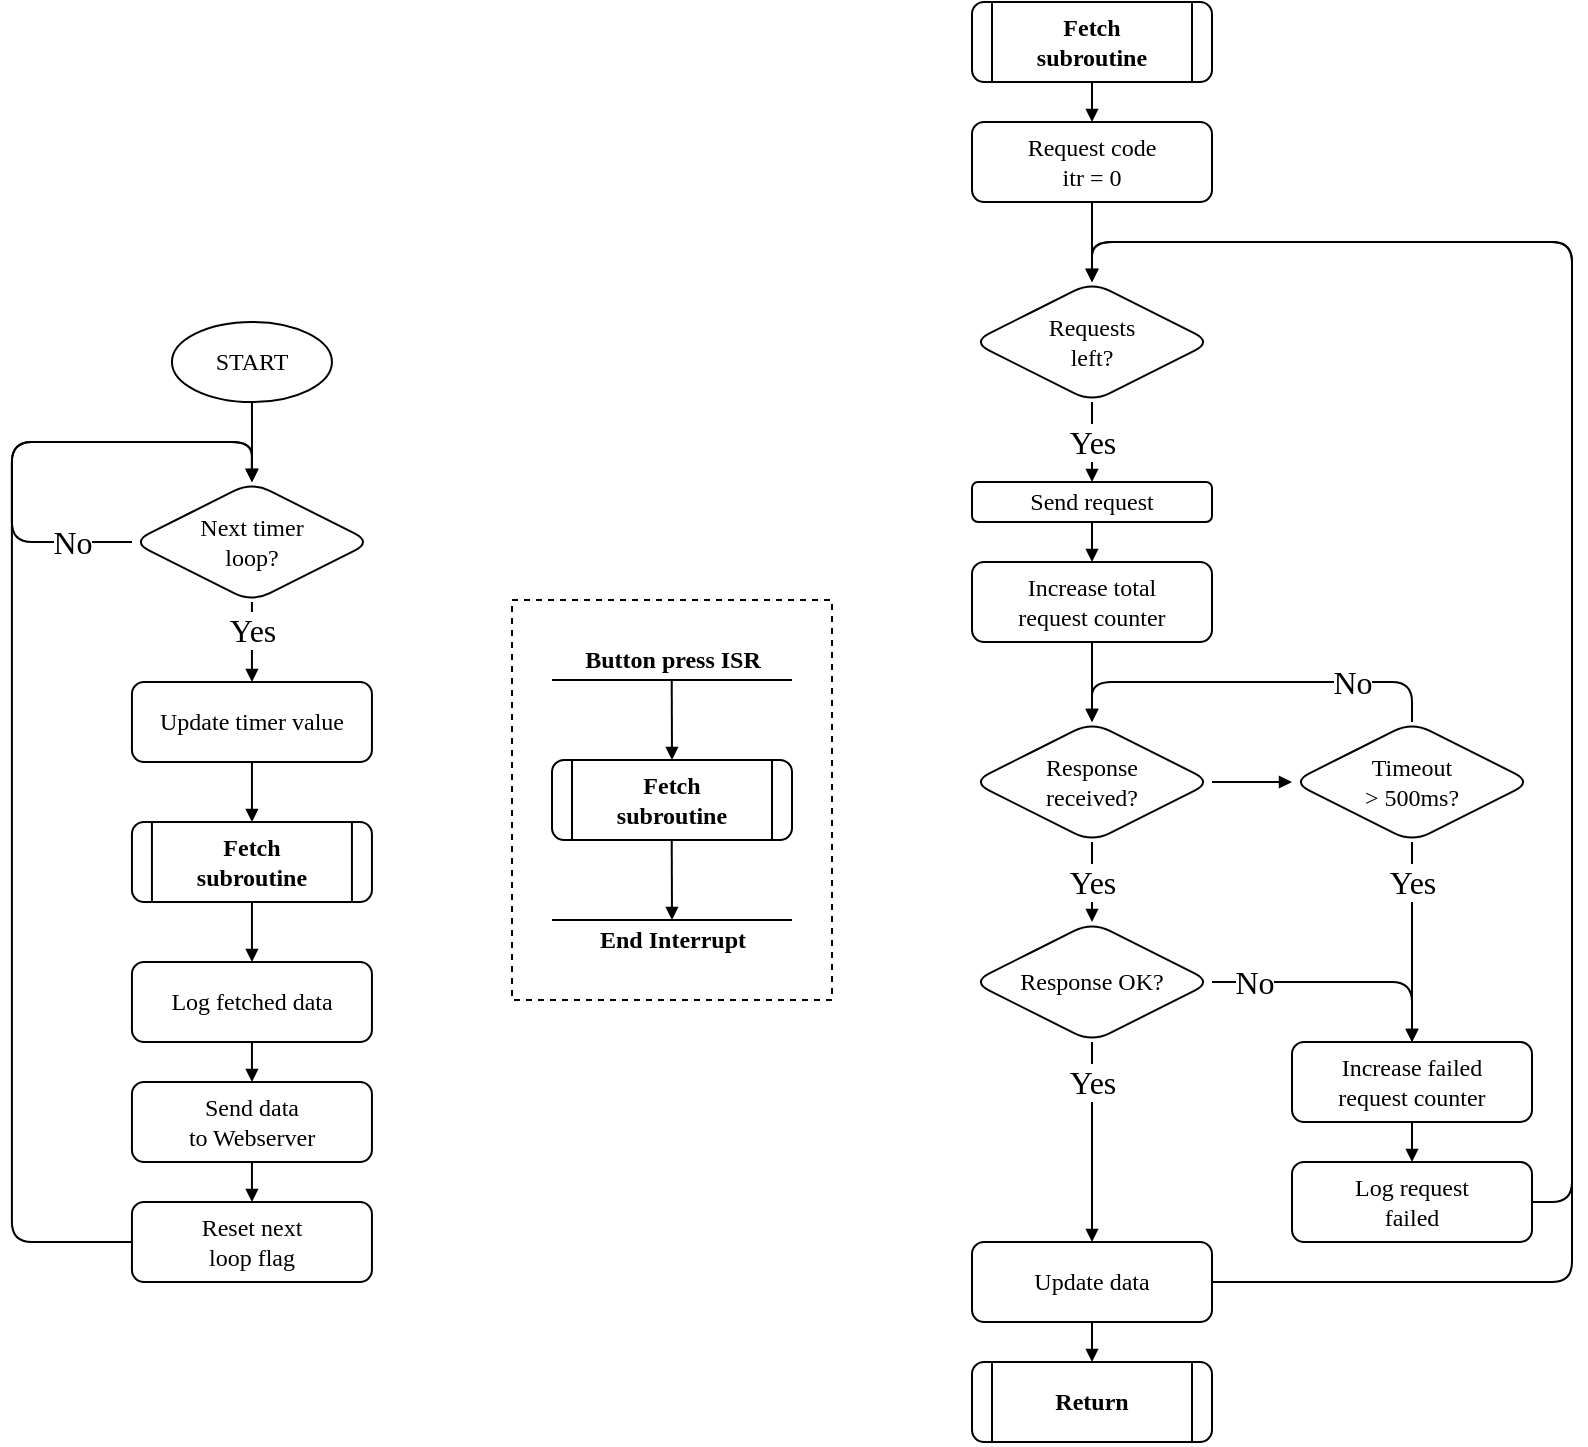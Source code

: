 <mxfile version="21.3.7" type="device">
  <diagram name="Page-1" id="7S6xRC4rpAH30ArMUwE_">
    <mxGraphModel dx="-370" dy="498" grid="1" gridSize="5" guides="1" tooltips="1" connect="1" arrows="1" fold="1" page="0" pageScale="1" pageWidth="1169" pageHeight="827" math="0" shadow="0">
      <root>
        <mxCell id="0" />
        <mxCell id="1" parent="0" />
        <mxCell id="lLOslBUi60POb3ONzHfv-1" style="edgeStyle=none;curved=1;rounded=0;orthogonalLoop=1;jettySize=auto;html=1;fontSize=12;startSize=8;endSize=4;fontFamily=Iosevka;endArrow=block;endFill=1;" edge="1" parent="1" source="lLOslBUi60POb3ONzHfv-3" target="lLOslBUi60POb3ONzHfv-66">
          <mxGeometry relative="1" as="geometry">
            <mxPoint x="1479.97" y="373.5" as="targetPoint" />
          </mxGeometry>
        </mxCell>
        <mxCell id="lLOslBUi60POb3ONzHfv-2" value="Yes" style="edgeLabel;html=1;align=center;verticalAlign=middle;resizable=0;points=[];fontSize=16;fontFamily=Iosevka;" vertex="1" connectable="0" parent="lLOslBUi60POb3ONzHfv-1">
          <mxGeometry x="-0.264" y="-1" relative="1" as="geometry">
            <mxPoint x="1" y="-1" as="offset" />
          </mxGeometry>
        </mxCell>
        <mxCell id="lLOslBUi60POb3ONzHfv-92" style="edgeStyle=orthogonalEdgeStyle;rounded=1;orthogonalLoop=1;jettySize=auto;html=1;fontSize=12;startSize=8;endSize=4;exitX=0;exitY=0.5;exitDx=0;exitDy=0;fontFamily=Iosevka;endArrow=block;endFill=1;" edge="1" parent="1" source="lLOslBUi60POb3ONzHfv-3" target="lLOslBUi60POb3ONzHfv-3">
          <mxGeometry relative="1" as="geometry">
            <mxPoint x="1479.97" y="275" as="targetPoint" />
            <Array as="points">
              <mxPoint x="1359.97" y="310" />
              <mxPoint x="1359.97" y="260" />
              <mxPoint x="1479.97" y="260" />
            </Array>
          </mxGeometry>
        </mxCell>
        <mxCell id="lLOslBUi60POb3ONzHfv-97" value="No" style="edgeLabel;html=1;align=center;verticalAlign=middle;resizable=0;points=[];fontSize=16;fontFamily=Iosevka;" vertex="1" connectable="0" parent="lLOslBUi60POb3ONzHfv-92">
          <mxGeometry x="-0.735" y="-1" relative="1" as="geometry">
            <mxPoint x="3" y="1" as="offset" />
          </mxGeometry>
        </mxCell>
        <mxCell id="lLOslBUi60POb3ONzHfv-3" value="Next timer&lt;br&gt;loop?" style="rhombus;whiteSpace=wrap;html=1;fontFamily=Iosevka;fontSize=12;strokeWidth=1;rounded=1;" vertex="1" parent="1">
          <mxGeometry x="1419.97" y="280" width="120" height="60" as="geometry" />
        </mxCell>
        <mxCell id="lLOslBUi60POb3ONzHfv-4" style="edgeStyle=orthogonalEdgeStyle;rounded=1;orthogonalLoop=1;jettySize=auto;html=1;exitX=0.5;exitY=1;exitDx=0;exitDy=0;exitPerimeter=0;entryX=0.5;entryY=0;entryDx=0;entryDy=0;fontFamily=Iosevka;endArrow=block;endFill=1;endSize=4;startSize=8;" edge="1" parent="1" source="lLOslBUi60POb3ONzHfv-5" target="lLOslBUi60POb3ONzHfv-3">
          <mxGeometry relative="1" as="geometry">
            <Array as="points">
              <mxPoint x="1479.97" y="255" />
              <mxPoint x="1479.97" y="255" />
            </Array>
          </mxGeometry>
        </mxCell>
        <mxCell id="lLOslBUi60POb3ONzHfv-5" value="START" style="strokeWidth=1;html=1;shape=mxgraph.flowchart.start_1;whiteSpace=wrap;fontFamily=Iosevka;rounded=1;" vertex="1" parent="1">
          <mxGeometry x="1439.97" y="200" width="80" height="40" as="geometry" />
        </mxCell>
        <mxCell id="lLOslBUi60POb3ONzHfv-111" style="edgeStyle=none;curved=1;rounded=0;orthogonalLoop=1;jettySize=auto;html=1;fontSize=12;startSize=8;endSize=4;endArrow=block;endFill=1;fontFamily=Iosevka;" edge="1" parent="1" source="lLOslBUi60POb3ONzHfv-7" target="lLOslBUi60POb3ONzHfv-24">
          <mxGeometry relative="1" as="geometry" />
        </mxCell>
        <mxCell id="lLOslBUi60POb3ONzHfv-7" value="Request code&lt;br&gt;itr = 0" style="rounded=1;whiteSpace=wrap;html=1;fontSize=12;glass=0;strokeWidth=1;shadow=0;fontFamily=Iosevka;container=0;" vertex="1" parent="1">
          <mxGeometry x="1840" y="100" width="120" height="40" as="geometry" />
        </mxCell>
        <mxCell id="lLOslBUi60POb3ONzHfv-8" style="edgeStyle=none;curved=1;rounded=0;orthogonalLoop=1;jettySize=auto;html=1;fontSize=12;startSize=8;endSize=4;endArrow=block;endFill=1;fontFamily=Iosevka;" edge="1" parent="1" source="lLOslBUi60POb3ONzHfv-9" target="lLOslBUi60POb3ONzHfv-75">
          <mxGeometry relative="1" as="geometry">
            <mxPoint x="1869" y="369" as="targetPoint" />
          </mxGeometry>
        </mxCell>
        <mxCell id="lLOslBUi60POb3ONzHfv-9" value="Send request" style="rounded=1;whiteSpace=wrap;html=1;fontSize=12;glass=0;strokeWidth=1;shadow=0;fontFamily=Iosevka;container=0;" vertex="1" parent="1">
          <mxGeometry x="1840" y="280" width="120" height="20" as="geometry" />
        </mxCell>
        <mxCell id="lLOslBUi60POb3ONzHfv-20" style="edgeStyle=none;curved=1;rounded=0;orthogonalLoop=1;jettySize=auto;html=1;exitX=0.5;exitY=1;exitDx=0;exitDy=0;fontSize=12;startSize=8;endSize=4;endArrow=block;endFill=1;fontFamily=Iosevka;" edge="1" parent="1" source="lLOslBUi60POb3ONzHfv-24" target="lLOslBUi60POb3ONzHfv-9">
          <mxGeometry relative="1" as="geometry" />
        </mxCell>
        <mxCell id="lLOslBUi60POb3ONzHfv-21" value="Yes" style="edgeLabel;html=1;align=center;verticalAlign=middle;resizable=0;points=[];fontSize=16;fontFamily=Iosevka;" vertex="1" connectable="0" parent="lLOslBUi60POb3ONzHfv-20">
          <mxGeometry x="-0.429" relative="1" as="geometry">
            <mxPoint y="8" as="offset" />
          </mxGeometry>
        </mxCell>
        <mxCell id="lLOslBUi60POb3ONzHfv-24" value="Requests&lt;br&gt;left?" style="rhombus;whiteSpace=wrap;html=1;fontFamily=Iosevka;fontSize=12;strokeWidth=1;rounded=1;" vertex="1" parent="1">
          <mxGeometry x="1840" y="180" width="120" height="60" as="geometry" />
        </mxCell>
        <mxCell id="lLOslBUi60POb3ONzHfv-25" style="edgeStyle=none;curved=1;rounded=0;orthogonalLoop=1;jettySize=auto;html=1;fontSize=12;startSize=8;endSize=4;fontFamily=Iosevka;endArrow=block;endFill=1;" edge="1" parent="1" source="lLOslBUi60POb3ONzHfv-26" target="lLOslBUi60POb3ONzHfv-71">
          <mxGeometry relative="1" as="geometry" />
        </mxCell>
        <mxCell id="lLOslBUi60POb3ONzHfv-26" value="Log fetched data" style="rounded=1;whiteSpace=wrap;html=1;fontSize=12;glass=0;strokeWidth=1;shadow=0;fontFamily=Iosevka;container=0;" vertex="1" parent="1">
          <mxGeometry x="1419.97" y="520" width="120" height="40" as="geometry" />
        </mxCell>
        <mxCell id="lLOslBUi60POb3ONzHfv-29" style="edgeStyle=none;curved=1;rounded=0;orthogonalLoop=1;jettySize=auto;html=1;fontSize=12;startSize=8;endSize=4;endArrow=block;endFill=1;fontFamily=Iosevka;" edge="1" parent="1" source="lLOslBUi60POb3ONzHfv-32" target="lLOslBUi60POb3ONzHfv-37">
          <mxGeometry relative="1" as="geometry" />
        </mxCell>
        <mxCell id="lLOslBUi60POb3ONzHfv-30" style="edgeStyle=none;curved=1;rounded=0;orthogonalLoop=1;jettySize=auto;html=1;fontSize=12;startSize=8;endSize=4;endArrow=block;endFill=1;fontFamily=Iosevka;" edge="1" parent="1" source="lLOslBUi60POb3ONzHfv-32" target="lLOslBUi60POb3ONzHfv-44">
          <mxGeometry relative="1" as="geometry" />
        </mxCell>
        <mxCell id="lLOslBUi60POb3ONzHfv-31" value="Yes" style="edgeLabel;html=1;align=center;verticalAlign=middle;resizable=0;points=[];fontSize=16;fontFamily=Iosevka;" vertex="1" connectable="0" parent="lLOslBUi60POb3ONzHfv-30">
          <mxGeometry x="-0.225" y="-2" relative="1" as="geometry">
            <mxPoint x="2" y="4" as="offset" />
          </mxGeometry>
        </mxCell>
        <mxCell id="lLOslBUi60POb3ONzHfv-32" value="Response&lt;br&gt;received?" style="rhombus;whiteSpace=wrap;html=1;fontFamily=Iosevka;fontSize=12;strokeWidth=1;rounded=1;" vertex="1" parent="1">
          <mxGeometry x="1840" y="400" width="120" height="60" as="geometry" />
        </mxCell>
        <mxCell id="lLOslBUi60POb3ONzHfv-102" style="edgeStyle=orthogonalEdgeStyle;rounded=1;orthogonalLoop=1;jettySize=auto;html=1;entryX=0.5;entryY=0;entryDx=0;entryDy=0;fontSize=12;startSize=8;endSize=4;endArrow=block;endFill=1;fontFamily=Iosevka;" edge="1" parent="1" source="lLOslBUi60POb3ONzHfv-37" target="lLOslBUi60POb3ONzHfv-32">
          <mxGeometry relative="1" as="geometry">
            <Array as="points">
              <mxPoint x="2060" y="380" />
              <mxPoint x="1900" y="380" />
            </Array>
          </mxGeometry>
        </mxCell>
        <mxCell id="lLOslBUi60POb3ONzHfv-103" value="No" style="edgeLabel;html=1;align=center;verticalAlign=middle;resizable=0;points=[];fontSize=16;fontFamily=Iosevka;" vertex="1" connectable="0" parent="lLOslBUi60POb3ONzHfv-102">
          <mxGeometry x="-0.59" relative="1" as="geometry">
            <mxPoint x="-9" as="offset" />
          </mxGeometry>
        </mxCell>
        <mxCell id="lLOslBUi60POb3ONzHfv-106" style="edgeStyle=none;curved=1;rounded=0;orthogonalLoop=1;jettySize=auto;html=1;fontSize=12;startSize=8;endSize=4;endArrow=block;endFill=1;fontFamily=Iosevka;" edge="1" parent="1" source="lLOslBUi60POb3ONzHfv-37" target="lLOslBUi60POb3ONzHfv-39">
          <mxGeometry relative="1" as="geometry" />
        </mxCell>
        <mxCell id="lLOslBUi60POb3ONzHfv-107" value="Yes" style="edgeLabel;html=1;align=center;verticalAlign=middle;resizable=0;points=[];fontSize=16;fontFamily=Iosevka;" vertex="1" connectable="0" parent="lLOslBUi60POb3ONzHfv-106">
          <mxGeometry x="-0.56" relative="1" as="geometry">
            <mxPoint y="-2" as="offset" />
          </mxGeometry>
        </mxCell>
        <mxCell id="lLOslBUi60POb3ONzHfv-37" value="Timeout&lt;br&gt;&amp;gt; 500ms?" style="rhombus;whiteSpace=wrap;html=1;fontFamily=Iosevka;fontSize=12;strokeWidth=1;rounded=1;" vertex="1" parent="1">
          <mxGeometry x="2000" y="400" width="120" height="60" as="geometry" />
        </mxCell>
        <mxCell id="lLOslBUi60POb3ONzHfv-38" style="edgeStyle=none;curved=1;rounded=0;orthogonalLoop=1;jettySize=auto;html=1;fontSize=12;startSize=8;endSize=4;endArrow=block;endFill=1;fontFamily=Iosevka;" edge="1" parent="1" source="lLOslBUi60POb3ONzHfv-39" target="lLOslBUi60POb3ONzHfv-73">
          <mxGeometry relative="1" as="geometry" />
        </mxCell>
        <mxCell id="lLOslBUi60POb3ONzHfv-39" value="Increase failed&lt;br&gt;request counter" style="rounded=1;whiteSpace=wrap;html=1;fontSize=12;glass=0;strokeWidth=1;shadow=0;fontFamily=Iosevka;container=0;" vertex="1" parent="1">
          <mxGeometry x="2000" y="560" width="120" height="40" as="geometry" />
        </mxCell>
        <mxCell id="lLOslBUi60POb3ONzHfv-42" style="edgeStyle=none;curved=1;rounded=0;orthogonalLoop=1;jettySize=auto;html=1;fontSize=12;startSize=8;endSize=4;endArrow=block;endFill=1;fontFamily=Iosevka;" edge="1" parent="1" source="lLOslBUi60POb3ONzHfv-44" target="lLOslBUi60POb3ONzHfv-46">
          <mxGeometry relative="1" as="geometry" />
        </mxCell>
        <mxCell id="lLOslBUi60POb3ONzHfv-43" value="Yes" style="edgeLabel;html=1;align=center;verticalAlign=middle;resizable=0;points=[];fontSize=16;fontFamily=Iosevka;" vertex="1" connectable="0" parent="lLOslBUi60POb3ONzHfv-42">
          <mxGeometry x="-0.6" relative="1" as="geometry">
            <mxPoint as="offset" />
          </mxGeometry>
        </mxCell>
        <mxCell id="lLOslBUi60POb3ONzHfv-104" style="edgeStyle=orthogonalEdgeStyle;rounded=1;orthogonalLoop=1;jettySize=auto;html=1;entryX=0.5;entryY=0;entryDx=0;entryDy=0;fontSize=12;startSize=8;endSize=4;endArrow=block;endFill=1;fontFamily=Iosevka;" edge="1" parent="1" source="lLOslBUi60POb3ONzHfv-44" target="lLOslBUi60POb3ONzHfv-39">
          <mxGeometry relative="1" as="geometry" />
        </mxCell>
        <mxCell id="lLOslBUi60POb3ONzHfv-105" value="No" style="edgeLabel;html=1;align=center;verticalAlign=middle;resizable=0;points=[];fontSize=16;fontFamily=Iosevka;" vertex="1" connectable="0" parent="lLOslBUi60POb3ONzHfv-104">
          <mxGeometry x="-0.672" relative="1" as="geometry">
            <mxPoint x="-1" as="offset" />
          </mxGeometry>
        </mxCell>
        <mxCell id="lLOslBUi60POb3ONzHfv-44" value="Response OK?" style="rhombus;whiteSpace=wrap;html=1;fontFamily=Iosevka;fontSize=12;strokeWidth=1;rounded=1;" vertex="1" parent="1">
          <mxGeometry x="1840" y="500" width="120" height="60" as="geometry" />
        </mxCell>
        <mxCell id="lLOslBUi60POb3ONzHfv-109" style="edgeStyle=orthogonalEdgeStyle;rounded=1;orthogonalLoop=1;jettySize=auto;html=1;entryX=0.5;entryY=0;entryDx=0;entryDy=0;fontSize=12;startSize=8;endSize=4;endArrow=block;endFill=1;fontFamily=Iosevka;" edge="1" parent="1" source="lLOslBUi60POb3ONzHfv-46" target="lLOslBUi60POb3ONzHfv-24">
          <mxGeometry relative="1" as="geometry">
            <Array as="points">
              <mxPoint x="2140" y="680" />
              <mxPoint x="2140" y="160" />
              <mxPoint x="1900" y="160" />
            </Array>
          </mxGeometry>
        </mxCell>
        <mxCell id="lLOslBUi60POb3ONzHfv-110" style="edgeStyle=none;curved=1;rounded=0;orthogonalLoop=1;jettySize=auto;html=1;fontSize=12;startSize=8;endSize=4;endArrow=block;endFill=1;fontFamily=Iosevka;" edge="1" parent="1" source="lLOslBUi60POb3ONzHfv-46" target="lLOslBUi60POb3ONzHfv-79">
          <mxGeometry relative="1" as="geometry" />
        </mxCell>
        <mxCell id="lLOslBUi60POb3ONzHfv-46" value="Update data" style="rounded=1;whiteSpace=wrap;html=1;fontSize=12;glass=0;strokeWidth=1;shadow=0;fontFamily=Iosevka;container=0;" vertex="1" parent="1">
          <mxGeometry x="1840" y="660" width="120" height="40" as="geometry" />
        </mxCell>
        <mxCell id="lLOslBUi60POb3ONzHfv-99" style="edgeStyle=none;curved=1;rounded=0;orthogonalLoop=1;jettySize=auto;html=1;fontSize=12;startSize=8;endSize=4;endArrow=block;endFill=1;" edge="1" parent="1" source="lLOslBUi60POb3ONzHfv-66" target="lLOslBUi60POb3ONzHfv-62">
          <mxGeometry relative="1" as="geometry" />
        </mxCell>
        <mxCell id="lLOslBUi60POb3ONzHfv-66" value="Update timer value" style="rounded=1;whiteSpace=wrap;html=1;fontSize=12;glass=0;strokeWidth=1;shadow=0;fontFamily=Iosevka;" vertex="1" parent="1">
          <mxGeometry x="1419.97" y="380" width="120" height="40" as="geometry" />
        </mxCell>
        <mxCell id="lLOslBUi60POb3ONzHfv-90" style="edgeStyle=orthogonalEdgeStyle;rounded=1;orthogonalLoop=1;jettySize=auto;html=1;fontSize=12;startSize=8;endSize=4;entryX=0.5;entryY=0;entryDx=0;entryDy=0;fontFamily=Iosevka;endArrow=block;endFill=1;" edge="1" parent="1" source="lLOslBUi60POb3ONzHfv-68" target="lLOslBUi60POb3ONzHfv-3">
          <mxGeometry relative="1" as="geometry">
            <mxPoint x="1499.97" y="265" as="targetPoint" />
            <Array as="points">
              <mxPoint x="1359.97" y="660" />
              <mxPoint x="1359.97" y="260" />
              <mxPoint x="1479.97" y="260" />
            </Array>
          </mxGeometry>
        </mxCell>
        <mxCell id="lLOslBUi60POb3ONzHfv-68" value="Reset next&lt;br&gt;loop flag" style="rounded=1;whiteSpace=wrap;html=1;fontSize=12;glass=0;strokeWidth=1;shadow=0;fontFamily=Iosevka;" vertex="1" parent="1">
          <mxGeometry x="1419.97" y="640" width="120" height="40" as="geometry" />
        </mxCell>
        <mxCell id="lLOslBUi60POb3ONzHfv-70" style="edgeStyle=none;curved=1;rounded=0;orthogonalLoop=1;jettySize=auto;html=1;entryX=0.5;entryY=0;entryDx=0;entryDy=0;fontSize=12;startSize=8;endSize=4;fontFamily=Iosevka;endArrow=block;endFill=1;" edge="1" parent="1" source="lLOslBUi60POb3ONzHfv-71" target="lLOslBUi60POb3ONzHfv-68">
          <mxGeometry relative="1" as="geometry" />
        </mxCell>
        <mxCell id="lLOslBUi60POb3ONzHfv-71" value="Send data&lt;br&gt;to Webserver" style="rounded=1;whiteSpace=wrap;html=1;fontSize=12;glass=0;strokeWidth=1;shadow=0;fontFamily=Iosevka;" vertex="1" parent="1">
          <mxGeometry x="1419.97" y="580" width="120" height="40" as="geometry" />
        </mxCell>
        <mxCell id="lLOslBUi60POb3ONzHfv-108" style="edgeStyle=orthogonalEdgeStyle;rounded=1;orthogonalLoop=1;jettySize=auto;html=1;entryX=0.5;entryY=0;entryDx=0;entryDy=0;fontSize=12;startSize=8;endSize=4;endArrow=block;endFill=1;fontFamily=Iosevka;" edge="1" parent="1" source="lLOslBUi60POb3ONzHfv-73" target="lLOslBUi60POb3ONzHfv-24">
          <mxGeometry relative="1" as="geometry">
            <Array as="points">
              <mxPoint x="2140" y="640" />
              <mxPoint x="2140" y="160" />
              <mxPoint x="1900" y="160" />
            </Array>
          </mxGeometry>
        </mxCell>
        <mxCell id="lLOslBUi60POb3ONzHfv-73" value="Log request&lt;br&gt;failed" style="rounded=1;whiteSpace=wrap;html=1;fontSize=12;glass=0;strokeWidth=1;shadow=0;fontFamily=Iosevka;container=0;" vertex="1" parent="1">
          <mxGeometry x="2000" y="620" width="120" height="40" as="geometry" />
        </mxCell>
        <mxCell id="lLOslBUi60POb3ONzHfv-74" style="edgeStyle=none;curved=1;rounded=0;orthogonalLoop=1;jettySize=auto;html=1;fontSize=12;startSize=8;endSize=4;endArrow=block;endFill=1;fontFamily=Iosevka;" edge="1" parent="1" source="lLOslBUi60POb3ONzHfv-75" target="lLOslBUi60POb3ONzHfv-32">
          <mxGeometry relative="1" as="geometry" />
        </mxCell>
        <mxCell id="lLOslBUi60POb3ONzHfv-75" value="Increase total&lt;br&gt;request counter" style="rounded=1;whiteSpace=wrap;html=1;fontSize=12;glass=0;strokeWidth=1;shadow=0;fontFamily=Iosevka;container=0;" vertex="1" parent="1">
          <mxGeometry x="1840" y="320" width="120" height="40" as="geometry" />
        </mxCell>
        <mxCell id="lLOslBUi60POb3ONzHfv-77" value="" style="group;fontFamily=Iosevka;" vertex="1" connectable="0" parent="1">
          <mxGeometry x="1419.97" y="450" width="120" height="40" as="geometry" />
        </mxCell>
        <mxCell id="lLOslBUi60POb3ONzHfv-62" value="&lt;b&gt;Fetch&lt;br&gt;subroutine&lt;/b&gt;" style="rounded=1;whiteSpace=wrap;html=1;fontSize=12;glass=0;strokeWidth=1;shadow=0;fontFamily=Iosevka;container=0;" vertex="1" parent="lLOslBUi60POb3ONzHfv-77">
          <mxGeometry width="120" height="40" as="geometry" />
        </mxCell>
        <mxCell id="lLOslBUi60POb3ONzHfv-63" value="" style="endArrow=none;html=1;rounded=0;fontSize=12;startSize=8;endSize=8;curved=1;strokeWidth=1;fontFamily=Iosevka;" edge="1" parent="lLOslBUi60POb3ONzHfv-77">
          <mxGeometry width="50" height="50" relative="1" as="geometry">
            <mxPoint x="10" y="40" as="sourcePoint" />
            <mxPoint x="10" as="targetPoint" />
          </mxGeometry>
        </mxCell>
        <mxCell id="lLOslBUi60POb3ONzHfv-64" value="" style="endArrow=none;html=1;rounded=0;fontSize=12;startSize=8;endSize=8;curved=1;strokeWidth=1;fontFamily=Iosevka;" edge="1" parent="lLOslBUi60POb3ONzHfv-77">
          <mxGeometry width="50" height="50" relative="1" as="geometry">
            <mxPoint x="110" y="40" as="sourcePoint" />
            <mxPoint x="110" as="targetPoint" />
          </mxGeometry>
        </mxCell>
        <mxCell id="lLOslBUi60POb3ONzHfv-78" value="" style="group;fontFamily=Iosevka;" vertex="1" connectable="0" parent="1">
          <mxGeometry x="1840" y="720" width="120" height="40" as="geometry" />
        </mxCell>
        <mxCell id="lLOslBUi60POb3ONzHfv-79" value="&lt;b&gt;Return&lt;/b&gt;" style="rounded=1;whiteSpace=wrap;html=1;fontSize=12;glass=0;strokeWidth=1;shadow=0;fontFamily=Iosevka;container=0;" vertex="1" parent="lLOslBUi60POb3ONzHfv-78">
          <mxGeometry width="120" height="40" as="geometry" />
        </mxCell>
        <mxCell id="lLOslBUi60POb3ONzHfv-80" value="" style="endArrow=none;html=1;rounded=0;fontSize=12;startSize=8;endSize=8;curved=1;strokeWidth=1;fontFamily=Iosevka;" edge="1" parent="lLOslBUi60POb3ONzHfv-78">
          <mxGeometry width="50" height="50" relative="1" as="geometry">
            <mxPoint x="10" y="40" as="sourcePoint" />
            <mxPoint x="10" as="targetPoint" />
          </mxGeometry>
        </mxCell>
        <mxCell id="lLOslBUi60POb3ONzHfv-81" value="" style="endArrow=none;html=1;rounded=0;fontSize=12;startSize=8;endSize=8;curved=1;strokeWidth=1;fontFamily=Iosevka;" edge="1" parent="lLOslBUi60POb3ONzHfv-78">
          <mxGeometry width="50" height="50" relative="1" as="geometry">
            <mxPoint x="110" y="40" as="sourcePoint" />
            <mxPoint x="110" as="targetPoint" />
          </mxGeometry>
        </mxCell>
        <mxCell id="lLOslBUi60POb3ONzHfv-89" value="" style="group" vertex="1" connectable="0" parent="1">
          <mxGeometry x="1610" y="339" width="160" height="200" as="geometry" />
        </mxCell>
        <mxCell id="lLOslBUi60POb3ONzHfv-88" value="" style="rounded=0;whiteSpace=wrap;html=1;fontSize=16;fillColor=none;dashed=1;" vertex="1" parent="lLOslBUi60POb3ONzHfv-89">
          <mxGeometry width="160" height="200" as="geometry" />
        </mxCell>
        <mxCell id="lLOslBUi60POb3ONzHfv-11" value="Button press ISR" style="text;html=1;align=center;verticalAlign=middle;resizable=0;points=[];autosize=1;strokeColor=none;fillColor=none;fontSize=12;fontFamily=Iosevka;fontStyle=1;container=0;rounded=1;" vertex="1" parent="lLOslBUi60POb3ONzHfv-89">
          <mxGeometry x="20" y="15" width="120" height="30" as="geometry" />
        </mxCell>
        <mxCell id="lLOslBUi60POb3ONzHfv-12" value="" style="endArrow=none;html=1;rounded=1;fontSize=12;startSize=8;endSize=8;curved=1;" edge="1" parent="lLOslBUi60POb3ONzHfv-89">
          <mxGeometry width="50" height="50" relative="1" as="geometry">
            <mxPoint x="20" y="40" as="sourcePoint" />
            <mxPoint x="140" y="40" as="targetPoint" />
          </mxGeometry>
        </mxCell>
        <mxCell id="lLOslBUi60POb3ONzHfv-13" value="" style="endArrow=none;html=1;rounded=1;fontSize=12;startSize=8;endSize=8;curved=1;" edge="1" parent="lLOslBUi60POb3ONzHfv-89">
          <mxGeometry width="50" height="50" relative="1" as="geometry">
            <mxPoint x="20" y="160" as="sourcePoint" />
            <mxPoint x="140" y="160" as="targetPoint" />
          </mxGeometry>
        </mxCell>
        <mxCell id="lLOslBUi60POb3ONzHfv-14" value="End Interrupt" style="text;html=1;align=center;verticalAlign=middle;resizable=0;points=[];autosize=1;strokeColor=none;fillColor=none;fontSize=12;fontFamily=Iosevka;fontStyle=1;container=0;rounded=1;" vertex="1" parent="lLOslBUi60POb3ONzHfv-89">
          <mxGeometry x="30" y="155" width="100" height="30" as="geometry" />
        </mxCell>
        <mxCell id="lLOslBUi60POb3ONzHfv-82" value="" style="group" vertex="1" connectable="0" parent="lLOslBUi60POb3ONzHfv-89">
          <mxGeometry x="20" y="80" width="120" height="40" as="geometry" />
        </mxCell>
        <mxCell id="lLOslBUi60POb3ONzHfv-83" value="&lt;b&gt;Fetch&lt;br&gt;subroutine&lt;/b&gt;" style="rounded=1;whiteSpace=wrap;html=1;fontSize=12;glass=0;strokeWidth=1;shadow=0;fontFamily=Iosevka;container=0;" vertex="1" parent="lLOslBUi60POb3ONzHfv-82">
          <mxGeometry width="120" height="40" as="geometry" />
        </mxCell>
        <mxCell id="lLOslBUi60POb3ONzHfv-84" value="" style="endArrow=none;html=1;rounded=0;fontSize=12;startSize=8;endSize=8;curved=1;strokeWidth=1;" edge="1" parent="lLOslBUi60POb3ONzHfv-82">
          <mxGeometry width="50" height="50" relative="1" as="geometry">
            <mxPoint x="10" y="40" as="sourcePoint" />
            <mxPoint x="10" as="targetPoint" />
          </mxGeometry>
        </mxCell>
        <mxCell id="lLOslBUi60POb3ONzHfv-85" value="" style="endArrow=none;html=1;rounded=0;fontSize=12;startSize=8;endSize=8;curved=1;strokeWidth=1;" edge="1" parent="lLOslBUi60POb3ONzHfv-82">
          <mxGeometry width="50" height="50" relative="1" as="geometry">
            <mxPoint x="110" y="40" as="sourcePoint" />
            <mxPoint x="110" as="targetPoint" />
          </mxGeometry>
        </mxCell>
        <mxCell id="lLOslBUi60POb3ONzHfv-86" value="" style="endArrow=block;html=1;rounded=0;fontSize=12;startSize=8;endSize=4;curved=1;strokeWidth=1;endFill=1;entryX=0.5;entryY=0;entryDx=0;entryDy=0;" edge="1" parent="lLOslBUi60POb3ONzHfv-89" target="lLOslBUi60POb3ONzHfv-83">
          <mxGeometry width="50" height="50" relative="1" as="geometry">
            <mxPoint x="79.86" y="40" as="sourcePoint" />
            <mxPoint x="79.86" y="75" as="targetPoint" />
          </mxGeometry>
        </mxCell>
        <mxCell id="lLOslBUi60POb3ONzHfv-87" value="" style="endArrow=block;html=1;rounded=0;fontSize=12;startSize=8;endSize=4;curved=1;strokeWidth=1;endFill=1;" edge="1" parent="lLOslBUi60POb3ONzHfv-89">
          <mxGeometry width="50" height="50" relative="1" as="geometry">
            <mxPoint x="79.86" y="120" as="sourcePoint" />
            <mxPoint x="80" y="160" as="targetPoint" />
          </mxGeometry>
        </mxCell>
        <mxCell id="lLOslBUi60POb3ONzHfv-93" value="" style="group;fontFamily=Iosevka;" vertex="1" connectable="0" parent="1">
          <mxGeometry x="1840" y="40" width="120" height="40" as="geometry" />
        </mxCell>
        <mxCell id="lLOslBUi60POb3ONzHfv-94" value="&lt;b&gt;Fetch&lt;br&gt;subroutine&lt;/b&gt;" style="rounded=1;whiteSpace=wrap;html=1;fontSize=12;glass=0;strokeWidth=1;shadow=0;fontFamily=Iosevka;container=0;" vertex="1" parent="lLOslBUi60POb3ONzHfv-93">
          <mxGeometry width="120" height="40" as="geometry" />
        </mxCell>
        <mxCell id="lLOslBUi60POb3ONzHfv-95" value="" style="endArrow=none;html=1;rounded=0;fontSize=12;startSize=8;endSize=8;curved=1;strokeWidth=1;fontFamily=Iosevka;" edge="1" parent="lLOslBUi60POb3ONzHfv-93">
          <mxGeometry width="50" height="50" relative="1" as="geometry">
            <mxPoint x="10" y="40" as="sourcePoint" />
            <mxPoint x="10" as="targetPoint" />
          </mxGeometry>
        </mxCell>
        <mxCell id="lLOslBUi60POb3ONzHfv-96" value="" style="endArrow=none;html=1;rounded=0;fontSize=12;startSize=8;endSize=8;curved=1;strokeWidth=1;fontFamily=Iosevka;" edge="1" parent="lLOslBUi60POb3ONzHfv-93">
          <mxGeometry width="50" height="50" relative="1" as="geometry">
            <mxPoint x="110" y="40" as="sourcePoint" />
            <mxPoint x="110" as="targetPoint" />
          </mxGeometry>
        </mxCell>
        <mxCell id="lLOslBUi60POb3ONzHfv-98" style="edgeStyle=none;curved=1;rounded=0;orthogonalLoop=1;jettySize=auto;html=1;fontSize=12;startSize=8;endSize=4;endArrow=block;endFill=1;" edge="1" parent="1" source="lLOslBUi60POb3ONzHfv-62" target="lLOslBUi60POb3ONzHfv-26">
          <mxGeometry relative="1" as="geometry" />
        </mxCell>
        <mxCell id="lLOslBUi60POb3ONzHfv-100" style="edgeStyle=none;curved=1;rounded=0;orthogonalLoop=1;jettySize=auto;html=1;fontSize=12;startSize=8;endSize=4;endArrow=block;endFill=1;fontFamily=Iosevka;" edge="1" parent="1" source="lLOslBUi60POb3ONzHfv-94" target="lLOslBUi60POb3ONzHfv-7">
          <mxGeometry relative="1" as="geometry" />
        </mxCell>
      </root>
    </mxGraphModel>
  </diagram>
</mxfile>
